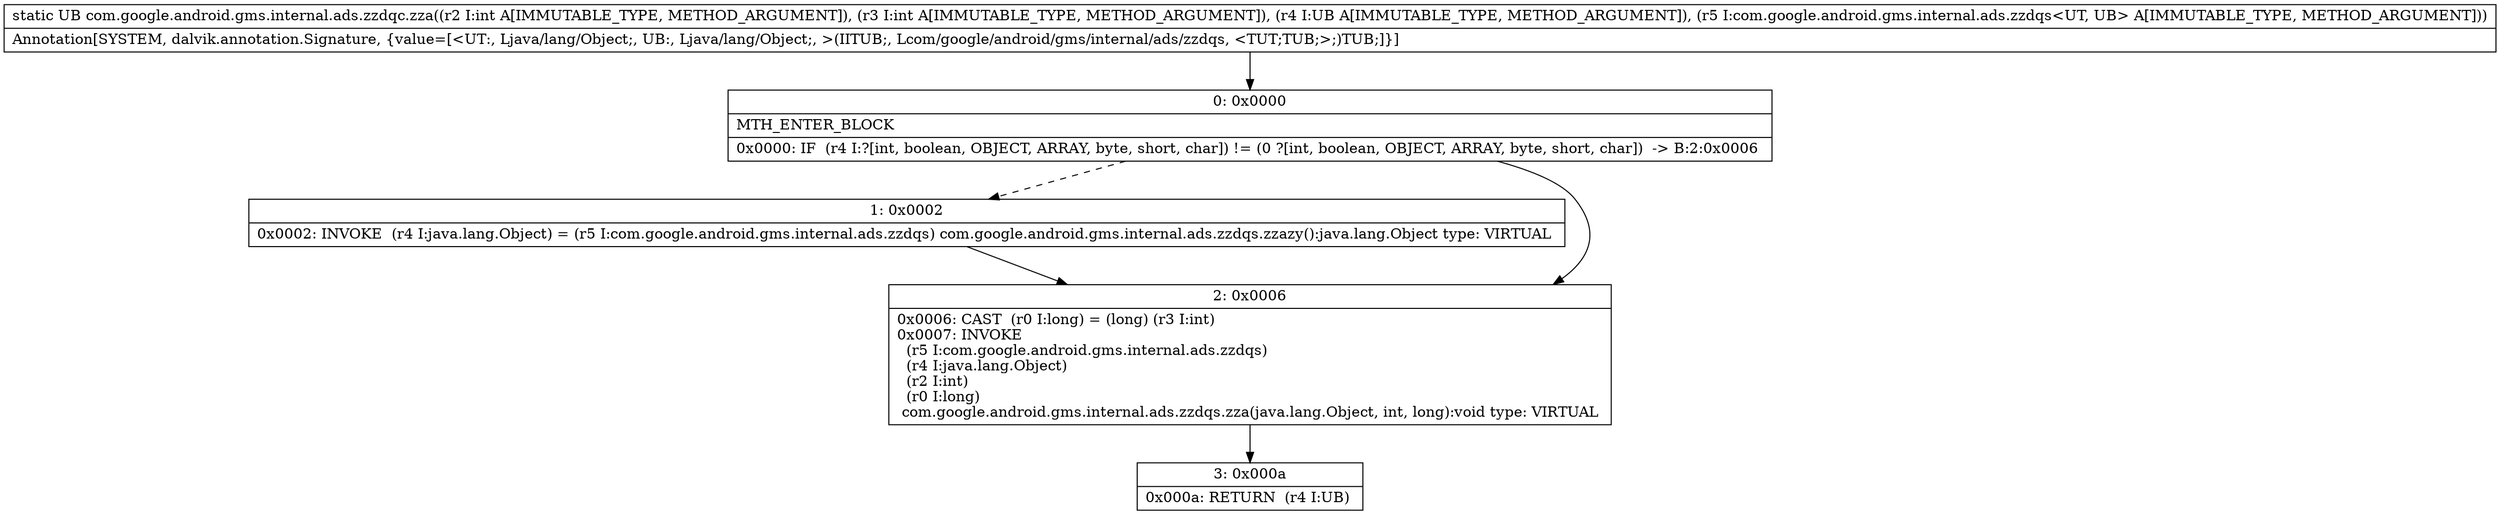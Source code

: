 digraph "CFG forcom.google.android.gms.internal.ads.zzdqc.zza(IILjava\/lang\/Object;Lcom\/google\/android\/gms\/internal\/ads\/zzdqs;)Ljava\/lang\/Object;" {
Node_0 [shape=record,label="{0\:\ 0x0000|MTH_ENTER_BLOCK\l|0x0000: IF  (r4 I:?[int, boolean, OBJECT, ARRAY, byte, short, char]) != (0 ?[int, boolean, OBJECT, ARRAY, byte, short, char])  \-\> B:2:0x0006 \l}"];
Node_1 [shape=record,label="{1\:\ 0x0002|0x0002: INVOKE  (r4 I:java.lang.Object) = (r5 I:com.google.android.gms.internal.ads.zzdqs) com.google.android.gms.internal.ads.zzdqs.zzazy():java.lang.Object type: VIRTUAL \l}"];
Node_2 [shape=record,label="{2\:\ 0x0006|0x0006: CAST  (r0 I:long) = (long) (r3 I:int) \l0x0007: INVOKE  \l  (r5 I:com.google.android.gms.internal.ads.zzdqs)\l  (r4 I:java.lang.Object)\l  (r2 I:int)\l  (r0 I:long)\l com.google.android.gms.internal.ads.zzdqs.zza(java.lang.Object, int, long):void type: VIRTUAL \l}"];
Node_3 [shape=record,label="{3\:\ 0x000a|0x000a: RETURN  (r4 I:UB) \l}"];
MethodNode[shape=record,label="{static UB com.google.android.gms.internal.ads.zzdqc.zza((r2 I:int A[IMMUTABLE_TYPE, METHOD_ARGUMENT]), (r3 I:int A[IMMUTABLE_TYPE, METHOD_ARGUMENT]), (r4 I:UB A[IMMUTABLE_TYPE, METHOD_ARGUMENT]), (r5 I:com.google.android.gms.internal.ads.zzdqs\<UT, UB\> A[IMMUTABLE_TYPE, METHOD_ARGUMENT]))  | Annotation[SYSTEM, dalvik.annotation.Signature, \{value=[\<UT:, Ljava\/lang\/Object;, UB:, Ljava\/lang\/Object;, \>(IITUB;, Lcom\/google\/android\/gms\/internal\/ads\/zzdqs, \<TUT;TUB;\>;)TUB;]\}]\l}"];
MethodNode -> Node_0;
Node_0 -> Node_1[style=dashed];
Node_0 -> Node_2;
Node_1 -> Node_2;
Node_2 -> Node_3;
}

